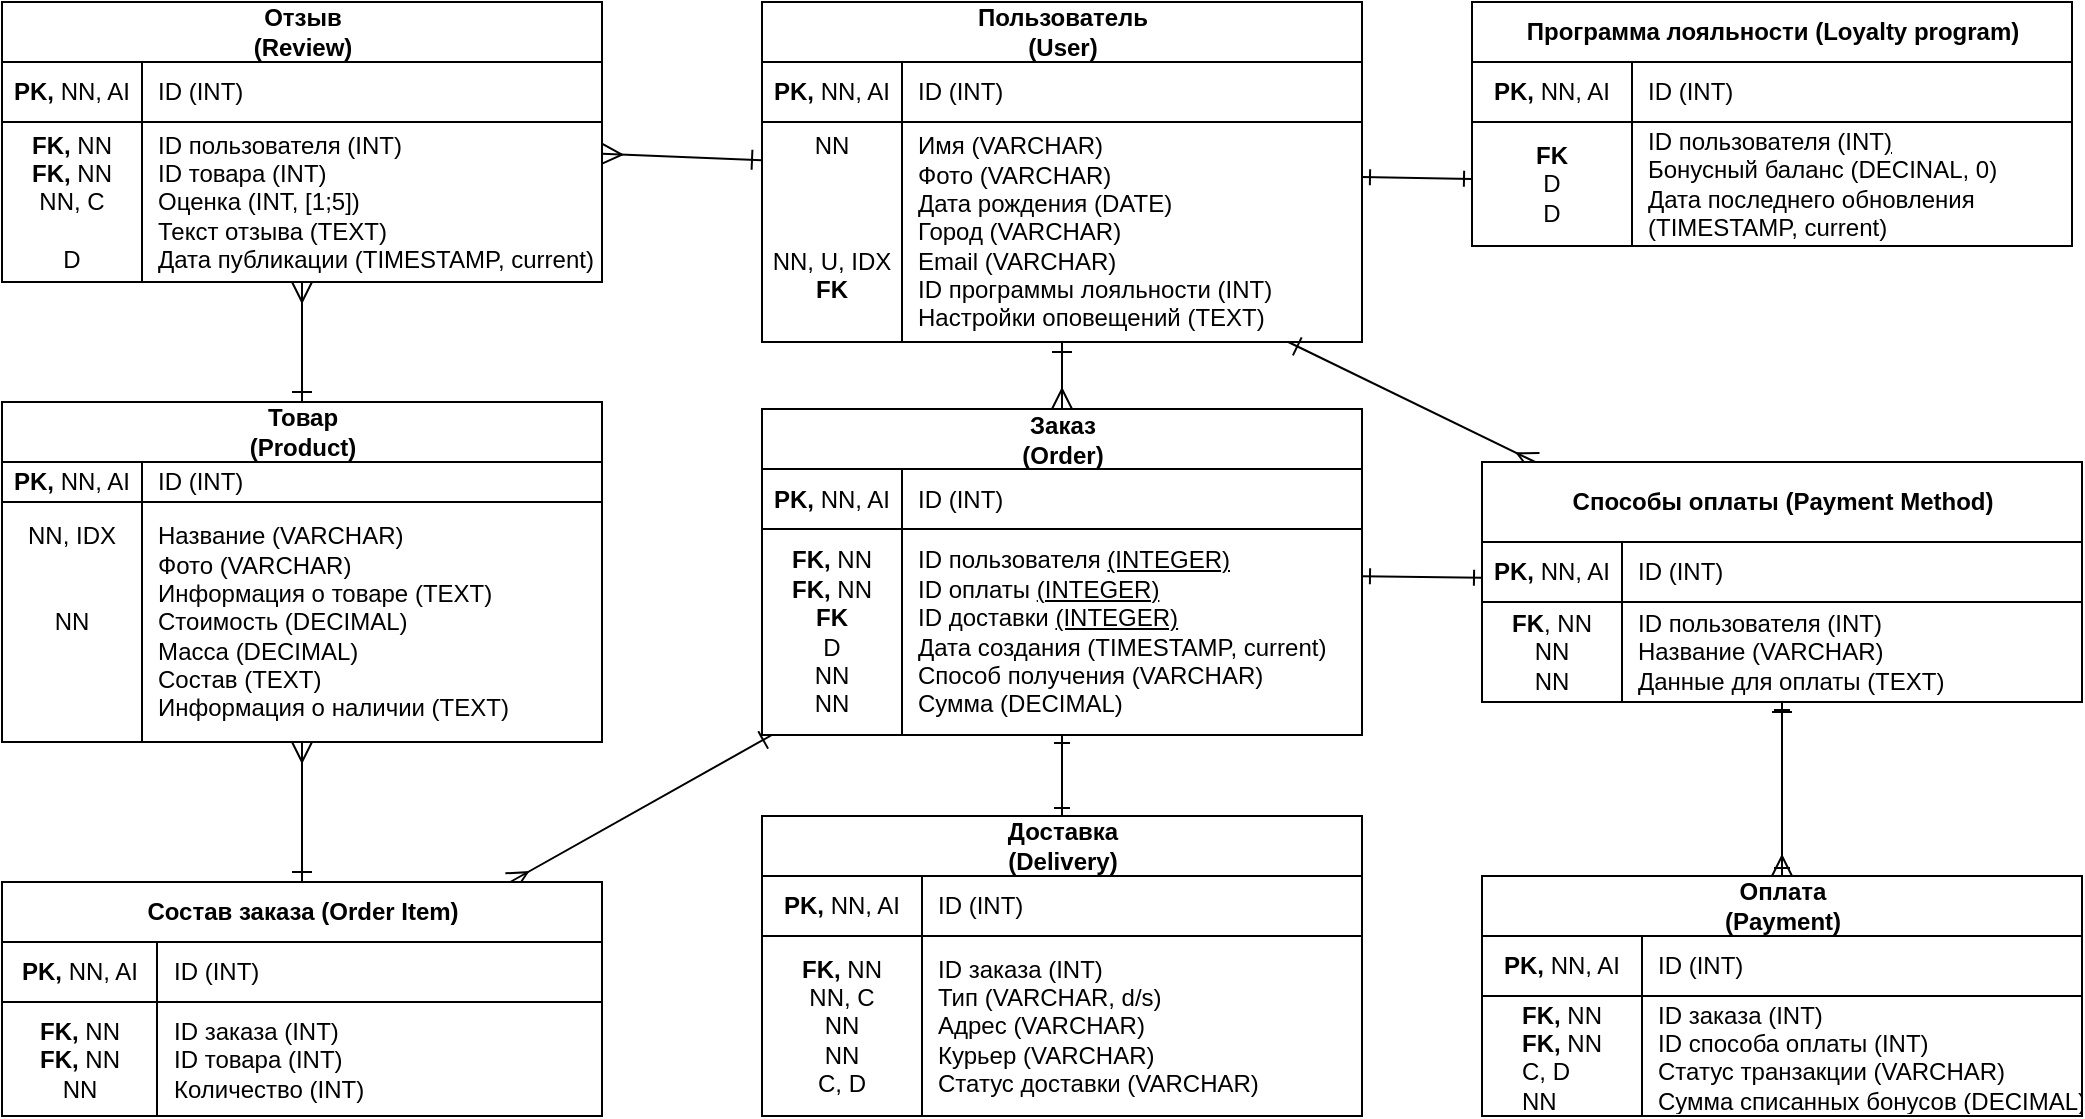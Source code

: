 <mxfile version="26.0.14">
  <diagram name="Page-1" id="PA6goV8-cNR6Mvob7BMG">
    <mxGraphModel dx="825" dy="1517" grid="1" gridSize="10" guides="1" tooltips="1" connect="1" arrows="1" fold="1" page="1" pageScale="1" pageWidth="850" pageHeight="1100" math="0" shadow="0">
      <root>
        <mxCell id="0" />
        <mxCell id="1" parent="0" />
        <mxCell id="i-CCy0--mV5obR6uH1pO-1" style="rounded=0;orthogonalLoop=1;jettySize=auto;html=1;fontSize=12;startArrow=ERone;startFill=0;endArrow=ERone;endFill=0;" parent="1" source="i-CCy0--mV5obR6uH1pO-29" target="i-CCy0--mV5obR6uH1pO-47" edge="1">
          <mxGeometry relative="1" as="geometry" />
        </mxCell>
        <mxCell id="i-CCy0--mV5obR6uH1pO-2" style="edgeStyle=none;curved=1;rounded=0;orthogonalLoop=1;jettySize=auto;html=1;fontSize=12;startSize=8;endSize=8;startArrow=ERone;startFill=0;endArrow=ERmany;endFill=0;" parent="1" source="i-CCy0--mV5obR6uH1pO-33" target="i-CCy0--mV5obR6uH1pO-103" edge="1">
          <mxGeometry relative="1" as="geometry">
            <mxPoint x="655" y="-2" as="targetPoint" />
          </mxGeometry>
        </mxCell>
        <mxCell id="i-CCy0--mV5obR6uH1pO-21" style="edgeStyle=none;curved=1;rounded=0;orthogonalLoop=1;jettySize=auto;html=1;fontSize=12;startSize=8;endSize=8;startArrow=ERone;startFill=0;endArrow=ERmany;endFill=0;" parent="1" source="i-CCy0--mV5obR6uH1pO-29" target="i-CCy0--mV5obR6uH1pO-110" edge="1">
          <mxGeometry relative="1" as="geometry">
            <mxPoint x="530" y="-30" as="sourcePoint" />
            <mxPoint x="393" y="-87" as="targetPoint" />
          </mxGeometry>
        </mxCell>
        <mxCell id="i-CCy0--mV5obR6uH1pO-22" style="edgeStyle=none;curved=1;rounded=0;orthogonalLoop=1;jettySize=auto;html=1;fontSize=12;startSize=8;endSize=8;startArrow=ERone;startFill=0;endArrow=ERmany;endFill=0;" parent="1" source="i-CCy0--mV5obR6uH1pO-33" target="i-CCy0--mV5obR6uH1pO-56" edge="1">
          <mxGeometry relative="1" as="geometry">
            <mxPoint x="536" y="18" as="sourcePoint" />
            <mxPoint x="639" y="63" as="targetPoint" />
          </mxGeometry>
        </mxCell>
        <mxCell id="i-CCy0--mV5obR6uH1pO-23" style="edgeStyle=none;curved=1;rounded=0;orthogonalLoop=1;jettySize=auto;html=1;fontSize=12;startSize=8;endSize=8;startArrow=ERone;startFill=0;endArrow=ERmany;endFill=0;" parent="1" source="i-CCy0--mV5obR6uH1pO-82" target="i-CCy0--mV5obR6uH1pO-117" edge="1">
          <mxGeometry relative="1" as="geometry">
            <mxPoint x="492" y="4" as="sourcePoint" />
            <mxPoint x="672" y="141" as="targetPoint" />
          </mxGeometry>
        </mxCell>
        <mxCell id="i-CCy0--mV5obR6uH1pO-24" style="edgeStyle=none;curved=1;rounded=0;orthogonalLoop=1;jettySize=auto;html=1;fontSize=12;startSize=8;endSize=8;startArrow=ERone;startFill=0;endArrow=ERmany;endFill=0;" parent="1" source="i-CCy0--mV5obR6uH1pO-117" target="i-CCy0--mV5obR6uH1pO-110" edge="1">
          <mxGeometry relative="1" as="geometry">
            <mxPoint x="442.5" y="-37" as="sourcePoint" />
            <mxPoint x="622.5" y="100" as="targetPoint" />
          </mxGeometry>
        </mxCell>
        <mxCell id="i-CCy0--mV5obR6uH1pO-25" style="edgeStyle=none;curved=1;rounded=0;orthogonalLoop=1;jettySize=auto;html=1;fontSize=12;startSize=8;endSize=8;startArrow=ERone;startFill=0;endArrow=ERmany;endFill=0;" parent="1" source="i-CCy0--mV5obR6uH1pO-103" target="i-CCy0--mV5obR6uH1pO-82" edge="1">
          <mxGeometry relative="1" as="geometry">
            <mxPoint x="507" y="92" as="sourcePoint" />
            <mxPoint x="687" y="229" as="targetPoint" />
          </mxGeometry>
        </mxCell>
        <mxCell id="i-CCy0--mV5obR6uH1pO-26" style="rounded=0;orthogonalLoop=1;jettySize=auto;html=1;fontSize=12;startArrow=ERone;startFill=0;endArrow=ERone;endFill=0;" parent="1" source="i-CCy0--mV5obR6uH1pO-56" target="i-CCy0--mV5obR6uH1pO-103" edge="1">
          <mxGeometry relative="1" as="geometry">
            <mxPoint x="532" y="110.58" as="sourcePoint" />
            <mxPoint x="590" y="110.58" as="targetPoint" />
          </mxGeometry>
        </mxCell>
        <mxCell id="i-CCy0--mV5obR6uH1pO-27" style="rounded=0;orthogonalLoop=1;jettySize=auto;html=1;fontSize=12;startArrow=ERone;startFill=0;endArrow=ERone;endFill=0;" parent="1" source="i-CCy0--mV5obR6uH1pO-103" target="i-CCy0--mV5obR6uH1pO-89" edge="1">
          <mxGeometry relative="1" as="geometry">
            <mxPoint x="872" y="31" as="sourcePoint" />
            <mxPoint x="930" y="31" as="targetPoint" />
          </mxGeometry>
        </mxCell>
        <mxCell id="i-CCy0--mV5obR6uH1pO-28" style="edgeStyle=none;curved=1;rounded=0;orthogonalLoop=1;jettySize=auto;html=1;fontSize=12;startSize=8;endSize=8;startArrow=ERone;startFill=0;endArrow=ERmany;endFill=0;" parent="1" source="i-CCy0--mV5obR6uH1pO-56" target="i-CCy0--mV5obR6uH1pO-96" edge="1">
          <mxGeometry relative="1" as="geometry">
            <mxPoint x="495" y="170" as="sourcePoint" />
            <mxPoint x="675" y="307" as="targetPoint" />
          </mxGeometry>
        </mxCell>
        <mxCell id="i-CCy0--mV5obR6uH1pO-29" value="&lt;span style=&quot;white-space: normal;&quot;&gt;Пользователь (User)&lt;/span&gt;" style="shape=table;startSize=30;container=1;collapsible=1;childLayout=tableLayout;fixedRows=1;rowLines=0;fontStyle=1;align=center;resizeLast=1;html=1;" parent="1" vertex="1">
          <mxGeometry x="480" y="-380" width="300" height="170" as="geometry">
            <mxRectangle x="500" y="-250" width="160" height="30" as="alternateBounds" />
          </mxGeometry>
        </mxCell>
        <mxCell id="i-CCy0--mV5obR6uH1pO-30" value="" style="shape=tableRow;horizontal=0;startSize=0;swimlaneHead=0;swimlaneBody=0;fillColor=none;collapsible=0;dropTarget=0;points=[[0,0.5],[1,0.5]];portConstraint=eastwest;top=0;left=0;right=0;bottom=1;" parent="i-CCy0--mV5obR6uH1pO-29" vertex="1">
          <mxGeometry y="30" width="300" height="30" as="geometry" />
        </mxCell>
        <mxCell id="i-CCy0--mV5obR6uH1pO-31" value="PK,&amp;nbsp;&lt;span style=&quot;font-weight: 400;&quot;&gt;NN, AI&lt;/span&gt;" style="shape=partialRectangle;connectable=0;fillColor=none;top=0;left=0;bottom=0;right=0;fontStyle=1;overflow=hidden;whiteSpace=wrap;html=1;" parent="i-CCy0--mV5obR6uH1pO-30" vertex="1">
          <mxGeometry width="70" height="30" as="geometry">
            <mxRectangle width="70" height="30" as="alternateBounds" />
          </mxGeometry>
        </mxCell>
        <mxCell id="i-CCy0--mV5obR6uH1pO-32" value="&lt;span style=&quot;font-weight: 400; white-space: nowrap;&quot;&gt;ID (INT)&lt;/span&gt;" style="shape=partialRectangle;connectable=0;fillColor=none;top=0;left=0;bottom=0;right=0;align=left;spacingLeft=6;fontStyle=1;overflow=hidden;whiteSpace=wrap;html=1;" parent="i-CCy0--mV5obR6uH1pO-30" vertex="1">
          <mxGeometry x="70" width="230" height="30" as="geometry">
            <mxRectangle width="230" height="30" as="alternateBounds" />
          </mxGeometry>
        </mxCell>
        <mxCell id="i-CCy0--mV5obR6uH1pO-33" value="" style="shape=tableRow;horizontal=0;startSize=0;swimlaneHead=0;swimlaneBody=0;fillColor=none;collapsible=0;dropTarget=0;points=[[0,0.5],[1,0.5]];portConstraint=eastwest;top=0;left=0;right=0;bottom=0;" parent="i-CCy0--mV5obR6uH1pO-29" vertex="1">
          <mxGeometry y="60" width="300" height="110" as="geometry" />
        </mxCell>
        <mxCell id="i-CCy0--mV5obR6uH1pO-34" value="&lt;div&gt;NN&lt;/div&gt;&lt;div&gt;&lt;br&gt;&lt;/div&gt;&lt;div&gt;&lt;br&gt;&lt;/div&gt;&lt;div&gt;&lt;br&gt;&lt;/div&gt;&lt;div&gt;NN, U, IDX&lt;/div&gt;&lt;div&gt;&lt;b&gt;FK&lt;/b&gt;&lt;/div&gt;&lt;div&gt;&lt;br&gt;&lt;/div&gt;" style="shape=partialRectangle;connectable=0;fillColor=none;top=0;left=0;bottom=0;right=0;editable=1;overflow=hidden;whiteSpace=wrap;html=1;" parent="i-CCy0--mV5obR6uH1pO-33" vertex="1">
          <mxGeometry width="70" height="110" as="geometry">
            <mxRectangle width="70" height="110" as="alternateBounds" />
          </mxGeometry>
        </mxCell>
        <mxCell id="i-CCy0--mV5obR6uH1pO-35" value="&lt;div style=&quot;white-space: nowrap;&quot;&gt;Имя (VARCHAR)&lt;/div&gt;&lt;div style=&quot;white-space: nowrap;&quot;&gt;Фото (VARCHAR)&lt;/div&gt;&lt;div style=&quot;white-space: nowrap;&quot;&gt;Дата рождения (DATE)&lt;/div&gt;&lt;div style=&quot;white-space: nowrap;&quot;&gt;Город (VARCHAR)&lt;/div&gt;&lt;div style=&quot;white-space: nowrap;&quot;&gt;Email (VARCHAR)&lt;/div&gt;&lt;div style=&quot;white-space: nowrap;&quot;&gt;ID программы лояльности (INT)&lt;/div&gt;&lt;div style=&quot;white-space: nowrap;&quot;&gt;Настройки оповещений (TEXT)&lt;br&gt;&lt;/div&gt;" style="shape=partialRectangle;connectable=0;fillColor=none;top=0;left=0;bottom=0;right=0;align=left;spacingLeft=6;overflow=hidden;whiteSpace=wrap;html=1;" parent="i-CCy0--mV5obR6uH1pO-33" vertex="1">
          <mxGeometry x="70" width="230" height="110" as="geometry">
            <mxRectangle width="230" height="110" as="alternateBounds" />
          </mxGeometry>
        </mxCell>
        <mxCell id="i-CCy0--mV5obR6uH1pO-43" value="&lt;b&gt;Программа лояльности (Loyalty program)&lt;/b&gt;" style="shape=table;startSize=30;container=1;collapsible=1;childLayout=tableLayout;fixedRows=1;rowLines=0;align=center;resizeLast=1;html=1;" parent="1" vertex="1">
          <mxGeometry x="835" y="-380" width="300" height="122" as="geometry">
            <mxRectangle x="750" y="-340" width="290" height="30" as="alternateBounds" />
          </mxGeometry>
        </mxCell>
        <mxCell id="i-CCy0--mV5obR6uH1pO-44" value="" style="shape=tableRow;horizontal=0;startSize=0;swimlaneHead=0;swimlaneBody=0;fillColor=none;collapsible=0;dropTarget=0;points=[[0,0.5],[1,0.5]];portConstraint=eastwest;top=0;left=0;right=0;bottom=1;" parent="i-CCy0--mV5obR6uH1pO-43" vertex="1">
          <mxGeometry y="30" width="300" height="30" as="geometry" />
        </mxCell>
        <mxCell id="i-CCy0--mV5obR6uH1pO-45" value="PK,&amp;nbsp;&lt;span style=&quot;font-weight: 400;&quot;&gt;NN, AI&lt;/span&gt;" style="shape=partialRectangle;connectable=0;fillColor=none;top=0;left=0;bottom=0;right=0;fontStyle=1;overflow=hidden;whiteSpace=wrap;html=1;" parent="i-CCy0--mV5obR6uH1pO-44" vertex="1">
          <mxGeometry width="80.0" height="30" as="geometry">
            <mxRectangle width="80.0" height="30" as="alternateBounds" />
          </mxGeometry>
        </mxCell>
        <mxCell id="i-CCy0--mV5obR6uH1pO-46" value="&lt;span style=&quot;font-weight: 400; white-space: nowrap;&quot;&gt;ID (INT)&lt;/span&gt;" style="shape=partialRectangle;connectable=0;fillColor=none;top=0;left=0;bottom=0;right=0;align=left;spacingLeft=6;fontStyle=1;overflow=hidden;whiteSpace=wrap;html=1;" parent="i-CCy0--mV5obR6uH1pO-44" vertex="1">
          <mxGeometry x="80.0" width="220.0" height="30" as="geometry">
            <mxRectangle width="220.0" height="30" as="alternateBounds" />
          </mxGeometry>
        </mxCell>
        <mxCell id="i-CCy0--mV5obR6uH1pO-47" value="" style="shape=tableRow;horizontal=0;startSize=0;swimlaneHead=0;swimlaneBody=0;fillColor=none;collapsible=0;dropTarget=0;points=[[0,0.5],[1,0.5]];portConstraint=eastwest;top=0;left=0;right=0;bottom=0;" parent="i-CCy0--mV5obR6uH1pO-43" vertex="1">
          <mxGeometry y="60" width="300" height="62" as="geometry" />
        </mxCell>
        <mxCell id="i-CCy0--mV5obR6uH1pO-48" value="&lt;b&gt;FK&lt;/b&gt;&lt;div&gt;D&lt;/div&gt;&lt;div&gt;D&lt;/div&gt;" style="shape=partialRectangle;connectable=0;fillColor=none;top=0;left=0;bottom=0;right=0;editable=1;overflow=hidden;whiteSpace=wrap;html=1;" parent="i-CCy0--mV5obR6uH1pO-47" vertex="1">
          <mxGeometry width="80.0" height="62" as="geometry">
            <mxRectangle width="80.0" height="62" as="alternateBounds" />
          </mxGeometry>
        </mxCell>
        <mxCell id="i-CCy0--mV5obR6uH1pO-49" value="&lt;span style=&quot;white-space: nowrap;&quot;&gt;ID пользователя&amp;nbsp;&lt;/span&gt;&lt;span style=&quot;white-space: nowrap;&quot;&gt;(INT&lt;/span&gt;&lt;span style=&quot;white-space: nowrap; text-decoration: underline;&quot;&gt;)&lt;/span&gt;&lt;br style=&quot;white-space: nowrap;&quot;&gt;&lt;span style=&quot;white-space: nowrap;&quot;&gt;Бонусный баланс (DECINAL, 0)&lt;/span&gt;&lt;br style=&quot;white-space: nowrap;&quot;&gt;&lt;span style=&quot;white-space: nowrap;&quot;&gt;Дата последнего обновления&amp;nbsp;&lt;/span&gt;&lt;div&gt;&lt;span style=&quot;white-space: nowrap;&quot;&gt;(TIMESTAMP&lt;/span&gt;&lt;span style=&quot;white-space: nowrap;&quot;&gt;, current)&lt;/span&gt;&lt;/div&gt;" style="shape=partialRectangle;connectable=0;fillColor=none;top=0;left=0;bottom=0;right=0;align=left;spacingLeft=6;overflow=hidden;whiteSpace=wrap;html=1;" parent="i-CCy0--mV5obR6uH1pO-47" vertex="1">
          <mxGeometry x="80.0" width="220.0" height="62" as="geometry">
            <mxRectangle width="220.0" height="62" as="alternateBounds" />
          </mxGeometry>
        </mxCell>
        <mxCell id="i-CCy0--mV5obR6uH1pO-82" value="&lt;b&gt;Состав заказа (Order Item)&lt;/b&gt;" style="shape=table;startSize=30;container=1;collapsible=1;childLayout=tableLayout;fixedRows=1;rowLines=0;align=center;resizeLast=1;html=1;fontStyle=0" parent="1" vertex="1">
          <mxGeometry x="100" y="60" width="300" height="117" as="geometry">
            <mxRectangle x="232.5" y="233" width="200" height="30" as="alternateBounds" />
          </mxGeometry>
        </mxCell>
        <mxCell id="i-CCy0--mV5obR6uH1pO-83" value="" style="shape=tableRow;horizontal=0;startSize=0;swimlaneHead=0;swimlaneBody=0;fillColor=none;collapsible=0;dropTarget=0;points=[[0,0.5],[1,0.5]];portConstraint=eastwest;top=0;left=0;right=0;bottom=1;" parent="i-CCy0--mV5obR6uH1pO-82" vertex="1">
          <mxGeometry y="30" width="300" height="30" as="geometry" />
        </mxCell>
        <mxCell id="i-CCy0--mV5obR6uH1pO-84" value="PK, &lt;span style=&quot;font-weight: normal;&quot;&gt;NN, AI&lt;/span&gt;" style="shape=partialRectangle;connectable=0;fillColor=none;top=0;left=0;bottom=0;right=0;fontStyle=1;overflow=hidden;whiteSpace=wrap;html=1;" parent="i-CCy0--mV5obR6uH1pO-83" vertex="1">
          <mxGeometry width="77.5" height="30" as="geometry">
            <mxRectangle width="77.5" height="30" as="alternateBounds" />
          </mxGeometry>
        </mxCell>
        <mxCell id="i-CCy0--mV5obR6uH1pO-85" value="&lt;span style=&quot;font-weight: 400; white-space: nowrap;&quot;&gt;ID (INT)&lt;/span&gt;" style="shape=partialRectangle;connectable=0;fillColor=none;top=0;left=0;bottom=0;right=0;align=left;spacingLeft=6;fontStyle=1;overflow=hidden;whiteSpace=wrap;html=1;" parent="i-CCy0--mV5obR6uH1pO-83" vertex="1">
          <mxGeometry x="77.5" width="222.5" height="30" as="geometry">
            <mxRectangle width="222.5" height="30" as="alternateBounds" />
          </mxGeometry>
        </mxCell>
        <mxCell id="i-CCy0--mV5obR6uH1pO-86" value="" style="shape=tableRow;horizontal=0;startSize=0;swimlaneHead=0;swimlaneBody=0;fillColor=none;collapsible=0;dropTarget=0;points=[[0,0.5],[1,0.5]];portConstraint=eastwest;top=0;left=0;right=0;bottom=0;fontStyle=4" parent="i-CCy0--mV5obR6uH1pO-82" vertex="1">
          <mxGeometry y="60" width="300" height="57" as="geometry" />
        </mxCell>
        <mxCell id="i-CCy0--mV5obR6uH1pO-87" value="&lt;b&gt;FK, &lt;/b&gt;NN&lt;div&gt;&lt;b&gt;FK, &lt;/b&gt;NN&lt;/div&gt;&lt;div&gt;NN&lt;/div&gt;" style="shape=partialRectangle;connectable=0;fillColor=none;top=0;left=0;bottom=0;right=0;editable=1;overflow=hidden;whiteSpace=wrap;html=1;" parent="i-CCy0--mV5obR6uH1pO-86" vertex="1">
          <mxGeometry width="77.5" height="57" as="geometry">
            <mxRectangle width="77.5" height="57" as="alternateBounds" />
          </mxGeometry>
        </mxCell>
        <mxCell id="i-CCy0--mV5obR6uH1pO-88" value="&lt;span style=&quot;white-space: nowrap;&quot;&gt;ID заказа&amp;nbsp;&lt;/span&gt;&lt;span style=&quot;white-space: nowrap;&quot;&gt;(INT)&lt;/span&gt;&lt;div&gt;&lt;span style=&quot;white-space: nowrap;&quot;&gt;ID товара&amp;nbsp;&lt;/span&gt;&lt;span style=&quot;white-space: nowrap;&quot;&gt;(INT)&lt;/span&gt;&lt;br style=&quot;white-space: nowrap;&quot;&gt;&lt;span style=&quot;white-space: nowrap;&quot;&gt;Количество (INT)&lt;/span&gt;&lt;/div&gt;" style="shape=partialRectangle;connectable=0;fillColor=none;top=0;left=0;bottom=0;right=0;align=left;spacingLeft=6;overflow=hidden;whiteSpace=wrap;html=1;fontStyle=0" parent="i-CCy0--mV5obR6uH1pO-86" vertex="1">
          <mxGeometry x="77.5" width="222.5" height="57" as="geometry">
            <mxRectangle width="222.5" height="57" as="alternateBounds" />
          </mxGeometry>
        </mxCell>
        <mxCell id="i-CCy0--mV5obR6uH1pO-96" value="&lt;span style=&quot;white-space: normal;&quot;&gt;Оплата (Payment)&lt;/span&gt;" style="shape=table;startSize=30;container=1;collapsible=1;childLayout=tableLayout;fixedRows=1;rowLines=0;fontStyle=1;align=center;resizeLast=1;html=1;" parent="1" vertex="1">
          <mxGeometry x="840" y="57" width="300" height="120" as="geometry" />
        </mxCell>
        <mxCell id="i-CCy0--mV5obR6uH1pO-97" value="" style="shape=tableRow;horizontal=0;startSize=0;swimlaneHead=0;swimlaneBody=0;fillColor=none;collapsible=0;dropTarget=0;points=[[0,0.5],[1,0.5]];portConstraint=eastwest;top=0;left=0;right=0;bottom=1;" parent="i-CCy0--mV5obR6uH1pO-96" vertex="1">
          <mxGeometry y="30" width="300" height="30" as="geometry" />
        </mxCell>
        <mxCell id="i-CCy0--mV5obR6uH1pO-98" value="PK,&amp;nbsp;&lt;span style=&quot;font-weight: 400;&quot;&gt;NN, AI&lt;/span&gt;" style="shape=partialRectangle;connectable=0;fillColor=none;top=0;left=0;bottom=0;right=0;fontStyle=1;overflow=hidden;whiteSpace=wrap;html=1;" parent="i-CCy0--mV5obR6uH1pO-97" vertex="1">
          <mxGeometry width="80" height="30" as="geometry">
            <mxRectangle width="80" height="30" as="alternateBounds" />
          </mxGeometry>
        </mxCell>
        <mxCell id="i-CCy0--mV5obR6uH1pO-99" value="&lt;span style=&quot;font-weight: 400; white-space: nowrap;&quot;&gt;ID (INT)&lt;/span&gt;" style="shape=partialRectangle;connectable=0;fillColor=none;top=0;left=0;bottom=0;right=0;align=left;spacingLeft=6;fontStyle=1;overflow=hidden;whiteSpace=wrap;html=1;" parent="i-CCy0--mV5obR6uH1pO-97" vertex="1">
          <mxGeometry x="80" width="220" height="30" as="geometry">
            <mxRectangle width="220" height="30" as="alternateBounds" />
          </mxGeometry>
        </mxCell>
        <mxCell id="i-CCy0--mV5obR6uH1pO-100" value="" style="shape=tableRow;horizontal=0;startSize=0;swimlaneHead=0;swimlaneBody=0;fillColor=none;collapsible=0;dropTarget=0;points=[[0,0.5],[1,0.5]];portConstraint=eastwest;top=0;left=0;right=0;bottom=0;" parent="i-CCy0--mV5obR6uH1pO-96" vertex="1">
          <mxGeometry y="60" width="300" height="60" as="geometry" />
        </mxCell>
        <mxCell id="i-CCy0--mV5obR6uH1pO-101" value="&lt;div style=&quot;text-align: left;&quot;&gt;&lt;font color=&quot;#000000&quot;&gt;&lt;span style=&quot;caret-color: rgb(0, 0, 0); text-wrap-mode: nowrap;&quot;&gt;&lt;b&gt;FK, &lt;/b&gt;NN&lt;/span&gt;&lt;/font&gt;&lt;/div&gt;&lt;div style=&quot;text-align: left;&quot;&gt;&lt;font color=&quot;#000000&quot;&gt;&lt;span style=&quot;caret-color: rgb(0, 0, 0); text-wrap-mode: nowrap;&quot;&gt;&lt;b&gt;FK, &lt;/b&gt;NN&lt;/span&gt;&lt;/font&gt;&lt;/div&gt;&lt;div style=&quot;text-align: left;&quot;&gt;&lt;font color=&quot;#000000&quot;&gt;&lt;span style=&quot;caret-color: rgb(0, 0, 0); text-wrap-mode: nowrap;&quot;&gt;C, D&lt;/span&gt;&lt;/font&gt;&lt;/div&gt;&lt;div style=&quot;text-align: left;&quot;&gt;&lt;font color=&quot;#000000&quot;&gt;&lt;span style=&quot;caret-color: rgb(0, 0, 0); text-wrap-mode: nowrap;&quot;&gt;NN&lt;/span&gt;&lt;/font&gt;&lt;/div&gt;" style="shape=partialRectangle;connectable=0;fillColor=none;top=0;left=0;bottom=0;right=0;editable=1;overflow=hidden;whiteSpace=wrap;html=1;fontStyle=0" parent="i-CCy0--mV5obR6uH1pO-100" vertex="1">
          <mxGeometry width="80" height="60" as="geometry">
            <mxRectangle width="80" height="60" as="alternateBounds" />
          </mxGeometry>
        </mxCell>
        <mxCell id="i-CCy0--mV5obR6uH1pO-102" value="&lt;span style=&quot;white-space: nowrap;&quot;&gt;ID заказа&amp;nbsp;&lt;/span&gt;&lt;span style=&quot;white-space: nowrap;&quot;&gt;(INT)&lt;/span&gt;&lt;br style=&quot;white-space: nowrap;&quot;&gt;&lt;span style=&quot;white-space: nowrap;&quot;&gt;ID способа оплаты&amp;nbsp;&lt;/span&gt;&lt;span style=&quot;white-space: nowrap;&quot;&gt;(INT)&lt;/span&gt;&lt;br style=&quot;white-space: nowrap;&quot;&gt;&lt;span style=&quot;white-space: nowrap;&quot;&gt;Статус транзакции (VARCHAR)&lt;/span&gt;&lt;br style=&quot;white-space: nowrap;&quot;&gt;&lt;span style=&quot;white-space: nowrap;&quot;&gt;Сумма списанных бонусов (DECIMAL)&lt;/span&gt;" style="shape=partialRectangle;connectable=0;fillColor=none;top=0;left=0;bottom=0;right=0;align=left;spacingLeft=6;overflow=hidden;whiteSpace=wrap;html=1;fontStyle=0" parent="i-CCy0--mV5obR6uH1pO-100" vertex="1">
          <mxGeometry x="80" width="220" height="60" as="geometry">
            <mxRectangle width="220" height="60" as="alternateBounds" />
          </mxGeometry>
        </mxCell>
        <mxCell id="i-CCy0--mV5obR6uH1pO-103" value="&lt;span style=&quot;white-space: normal;&quot;&gt;Заказ (Order)&lt;/span&gt;" style="shape=table;startSize=30;container=1;collapsible=1;childLayout=tableLayout;fixedRows=1;rowLines=0;fontStyle=1;align=center;resizeLast=1;html=1;" parent="1" vertex="1">
          <mxGeometry x="480" y="-176.5" width="300" height="163" as="geometry">
            <mxRectangle x="460" y="-42.5" width="120" height="30" as="alternateBounds" />
          </mxGeometry>
        </mxCell>
        <mxCell id="i-CCy0--mV5obR6uH1pO-104" value="" style="shape=tableRow;horizontal=0;startSize=0;swimlaneHead=0;swimlaneBody=0;fillColor=none;collapsible=0;dropTarget=0;points=[[0,0.5],[1,0.5]];portConstraint=eastwest;top=0;left=0;right=0;bottom=1;" parent="i-CCy0--mV5obR6uH1pO-103" vertex="1">
          <mxGeometry y="30" width="300" height="30" as="geometry" />
        </mxCell>
        <mxCell id="i-CCy0--mV5obR6uH1pO-105" value="PK,&amp;nbsp;&lt;span style=&quot;font-weight: 400;&quot;&gt;NN, AI&lt;/span&gt;" style="shape=partialRectangle;connectable=0;fillColor=none;top=0;left=0;bottom=0;right=0;fontStyle=1;overflow=hidden;whiteSpace=wrap;html=1;" parent="i-CCy0--mV5obR6uH1pO-104" vertex="1">
          <mxGeometry width="70" height="30" as="geometry">
            <mxRectangle width="70" height="30" as="alternateBounds" />
          </mxGeometry>
        </mxCell>
        <mxCell id="i-CCy0--mV5obR6uH1pO-106" value="&lt;span style=&quot;font-weight: 400; white-space: nowrap;&quot;&gt;ID (INT)&lt;/span&gt;" style="shape=partialRectangle;connectable=0;fillColor=none;top=0;left=0;bottom=0;right=0;align=left;spacingLeft=6;fontStyle=1;overflow=hidden;whiteSpace=wrap;html=1;" parent="i-CCy0--mV5obR6uH1pO-104" vertex="1">
          <mxGeometry x="70" width="230" height="30" as="geometry">
            <mxRectangle width="230" height="30" as="alternateBounds" />
          </mxGeometry>
        </mxCell>
        <mxCell id="i-CCy0--mV5obR6uH1pO-107" value="" style="shape=tableRow;horizontal=0;startSize=0;swimlaneHead=0;swimlaneBody=0;fillColor=none;collapsible=0;dropTarget=0;points=[[0,0.5],[1,0.5]];portConstraint=eastwest;top=0;left=0;right=0;bottom=0;" parent="i-CCy0--mV5obR6uH1pO-103" vertex="1">
          <mxGeometry y="60" width="300" height="103" as="geometry" />
        </mxCell>
        <mxCell id="i-CCy0--mV5obR6uH1pO-108" value="&lt;b&gt;FK, &lt;/b&gt;NN&lt;div&gt;&lt;b&gt;FK, &lt;/b&gt;NN&lt;/div&gt;&lt;div&gt;&lt;b&gt;FK&lt;/b&gt;&lt;/div&gt;&lt;div&gt;D&lt;/div&gt;&lt;div&gt;NN&lt;/div&gt;&lt;div&gt;NN&lt;/div&gt;" style="shape=partialRectangle;connectable=0;fillColor=none;top=0;left=0;bottom=0;right=0;editable=1;overflow=hidden;whiteSpace=wrap;html=1;" parent="i-CCy0--mV5obR6uH1pO-107" vertex="1">
          <mxGeometry width="70" height="103" as="geometry">
            <mxRectangle width="70" height="103" as="alternateBounds" />
          </mxGeometry>
        </mxCell>
        <mxCell id="i-CCy0--mV5obR6uH1pO-109" value="&lt;span style=&quot;white-space: nowrap;&quot;&gt;ID пользователя&amp;nbsp;&lt;/span&gt;&lt;span style=&quot;white-space: nowrap; text-decoration: underline;&quot;&gt;(INTEGER)&lt;/span&gt;&lt;div style=&quot;white-space: nowrap;&quot;&gt;ID оплаты&amp;nbsp;&lt;span style=&quot;text-decoration: underline;&quot;&gt;(INTEGER)&lt;/span&gt;&lt;/div&gt;&lt;div style=&quot;white-space: nowrap;&quot;&gt;ID доставки&amp;nbsp;&lt;span style=&quot;text-decoration: underline;&quot;&gt;(INTEGER)&lt;/span&gt;&lt;br&gt;Дата создания (TIMESTAMP, current)&lt;br&gt;Способ получения (VARCHAR)&lt;br&gt;Сумма (DECIMAL)&lt;/div&gt;" style="shape=partialRectangle;connectable=0;fillColor=none;top=0;left=0;bottom=0;right=0;align=left;spacingLeft=6;overflow=hidden;whiteSpace=wrap;html=1;" parent="i-CCy0--mV5obR6uH1pO-107" vertex="1">
          <mxGeometry x="70" width="230" height="103" as="geometry">
            <mxRectangle width="230" height="103" as="alternateBounds" />
          </mxGeometry>
        </mxCell>
        <mxCell id="i-CCy0--mV5obR6uH1pO-110" value="&lt;span style=&quot;white-space: normal;&quot;&gt;Отзыв (Review)&lt;/span&gt;" style="shape=table;startSize=30;container=1;collapsible=1;childLayout=tableLayout;fixedRows=1;rowLines=0;fontStyle=1;align=center;resizeLast=1;html=1;" parent="1" vertex="1">
          <mxGeometry x="100" y="-380" width="300" height="140" as="geometry">
            <mxRectangle x="70" y="-310" width="130" height="30" as="alternateBounds" />
          </mxGeometry>
        </mxCell>
        <mxCell id="i-CCy0--mV5obR6uH1pO-111" value="" style="shape=tableRow;horizontal=0;startSize=0;swimlaneHead=0;swimlaneBody=0;fillColor=none;collapsible=0;dropTarget=0;points=[[0,0.5],[1,0.5]];portConstraint=eastwest;top=0;left=0;right=0;bottom=1;fontStyle=0" parent="i-CCy0--mV5obR6uH1pO-110" vertex="1">
          <mxGeometry y="30" width="300" height="30" as="geometry" />
        </mxCell>
        <mxCell id="i-CCy0--mV5obR6uH1pO-112" value="PK, &lt;span style=&quot;font-weight: 400;&quot;&gt;NN, AI&lt;/span&gt;" style="shape=partialRectangle;connectable=0;fillColor=none;top=0;left=0;bottom=0;right=0;fontStyle=1;overflow=hidden;whiteSpace=wrap;html=1;" parent="i-CCy0--mV5obR6uH1pO-111" vertex="1">
          <mxGeometry width="70" height="30" as="geometry">
            <mxRectangle width="70" height="30" as="alternateBounds" />
          </mxGeometry>
        </mxCell>
        <mxCell id="i-CCy0--mV5obR6uH1pO-113" value="&lt;span style=&quot;font-weight: 400; white-space: nowrap;&quot;&gt;ID (INT)&lt;/span&gt;" style="shape=partialRectangle;connectable=0;fillColor=none;top=0;left=0;bottom=0;right=0;align=left;spacingLeft=6;fontStyle=1;overflow=hidden;whiteSpace=wrap;html=1;" parent="i-CCy0--mV5obR6uH1pO-111" vertex="1">
          <mxGeometry x="70" width="230" height="30" as="geometry">
            <mxRectangle width="230" height="30" as="alternateBounds" />
          </mxGeometry>
        </mxCell>
        <mxCell id="i-CCy0--mV5obR6uH1pO-114" value="" style="shape=tableRow;horizontal=0;startSize=0;swimlaneHead=0;swimlaneBody=0;fillColor=none;collapsible=0;dropTarget=0;points=[[0,0.5],[1,0.5]];portConstraint=eastwest;top=0;left=0;right=0;bottom=0;" parent="i-CCy0--mV5obR6uH1pO-110" vertex="1">
          <mxGeometry y="60" width="300" height="80" as="geometry" />
        </mxCell>
        <mxCell id="i-CCy0--mV5obR6uH1pO-115" value="&lt;b&gt;FK, &lt;/b&gt;NN&lt;div&gt;&lt;b&gt;FK, &lt;/b&gt;NN&lt;/div&gt;&lt;div&gt;NN, С&lt;/div&gt;&lt;div&gt;&lt;br&gt;&lt;/div&gt;&lt;div&gt;D&lt;/div&gt;" style="shape=partialRectangle;connectable=0;fillColor=none;top=0;left=0;bottom=0;right=0;editable=1;overflow=hidden;whiteSpace=wrap;html=1;" parent="i-CCy0--mV5obR6uH1pO-114" vertex="1">
          <mxGeometry width="70" height="80" as="geometry">
            <mxRectangle width="70" height="80" as="alternateBounds" />
          </mxGeometry>
        </mxCell>
        <mxCell id="i-CCy0--mV5obR6uH1pO-116" value="&lt;span style=&quot;white-space: nowrap;&quot;&gt;ID пользователя&amp;nbsp;&lt;/span&gt;&lt;span style=&quot;white-space: nowrap;&quot;&gt;(INT)&lt;/span&gt;&lt;br style=&quot;white-space: nowrap;&quot;&gt;&lt;span style=&quot;white-space: nowrap;&quot;&gt;ID товара&amp;nbsp;&lt;/span&gt;&lt;span style=&quot;white-space: nowrap;&quot;&gt;(INT)&lt;/span&gt;&lt;br style=&quot;white-space: nowrap;&quot;&gt;&lt;span style=&quot;white-space: nowrap;&quot;&gt;Оценка (INT, [1;5])&lt;/span&gt;&lt;br style=&quot;white-space: nowrap;&quot;&gt;&lt;span style=&quot;white-space: nowrap;&quot;&gt;Текст отзыва (TEXT)&lt;/span&gt;&lt;br style=&quot;white-space: nowrap;&quot;&gt;&lt;span style=&quot;white-space: nowrap;&quot;&gt;Дата публикации (TIMESTAMP, current)&lt;/span&gt;" style="shape=partialRectangle;connectable=0;fillColor=none;top=0;left=0;bottom=0;right=0;align=left;spacingLeft=6;overflow=hidden;whiteSpace=wrap;html=1;fontStyle=0" parent="i-CCy0--mV5obR6uH1pO-114" vertex="1">
          <mxGeometry x="70" width="230" height="80" as="geometry">
            <mxRectangle width="230" height="80" as="alternateBounds" />
          </mxGeometry>
        </mxCell>
        <mxCell id="i-CCy0--mV5obR6uH1pO-117" value="&lt;span style=&quot;white-space: normal;&quot;&gt;Товар (Product)&lt;/span&gt;" style="shape=table;startSize=30;container=1;collapsible=1;childLayout=tableLayout;fixedRows=1;rowLines=0;fontStyle=1;align=center;resizeLast=1;html=1;" parent="1" vertex="1">
          <mxGeometry x="100" y="-180" width="300" height="170" as="geometry">
            <mxRectangle x="130" y="-110" width="130" height="30" as="alternateBounds" />
          </mxGeometry>
        </mxCell>
        <mxCell id="i-CCy0--mV5obR6uH1pO-118" value="" style="shape=tableRow;horizontal=0;startSize=0;swimlaneHead=0;swimlaneBody=0;fillColor=none;collapsible=0;dropTarget=0;points=[[0,0.5],[1,0.5]];portConstraint=eastwest;top=0;left=0;right=0;bottom=1;" parent="i-CCy0--mV5obR6uH1pO-117" vertex="1">
          <mxGeometry y="30" width="300" height="20" as="geometry" />
        </mxCell>
        <mxCell id="i-CCy0--mV5obR6uH1pO-119" value="PK,&amp;nbsp;&lt;span style=&quot;font-weight: 400;&quot;&gt;NN, AI&lt;/span&gt;" style="shape=partialRectangle;connectable=0;fillColor=none;top=0;left=0;bottom=0;right=0;fontStyle=1;overflow=hidden;whiteSpace=wrap;html=1;" parent="i-CCy0--mV5obR6uH1pO-118" vertex="1">
          <mxGeometry width="70" height="20" as="geometry">
            <mxRectangle width="70" height="20" as="alternateBounds" />
          </mxGeometry>
        </mxCell>
        <mxCell id="i-CCy0--mV5obR6uH1pO-120" value="&lt;span style=&quot;font-weight: 400; white-space: nowrap;&quot;&gt;ID (INT)&lt;/span&gt;" style="shape=partialRectangle;connectable=0;fillColor=none;top=0;left=0;bottom=0;right=0;align=left;spacingLeft=6;fontStyle=1;overflow=hidden;whiteSpace=wrap;html=1;" parent="i-CCy0--mV5obR6uH1pO-118" vertex="1">
          <mxGeometry x="70" width="230" height="20" as="geometry">
            <mxRectangle width="230" height="20" as="alternateBounds" />
          </mxGeometry>
        </mxCell>
        <mxCell id="i-CCy0--mV5obR6uH1pO-121" value="" style="shape=tableRow;horizontal=0;startSize=0;swimlaneHead=0;swimlaneBody=0;fillColor=none;collapsible=0;dropTarget=0;points=[[0,0.5],[1,0.5]];portConstraint=eastwest;top=0;left=0;right=0;bottom=0;" parent="i-CCy0--mV5obR6uH1pO-117" vertex="1">
          <mxGeometry y="50" width="300" height="120" as="geometry" />
        </mxCell>
        <mxCell id="i-CCy0--mV5obR6uH1pO-122" value="NN, IDX&lt;div&gt;&lt;br&gt;&lt;/div&gt;&lt;div&gt;&lt;br&gt;&lt;/div&gt;&lt;div&gt;NN&lt;/div&gt;&lt;div&gt;&lt;br&gt;&lt;/div&gt;&lt;div&gt;&lt;br&gt;&lt;/div&gt;&lt;div&gt;&lt;br&gt;&lt;/div&gt;" style="shape=partialRectangle;connectable=0;fillColor=none;top=0;left=0;bottom=0;right=0;editable=1;overflow=hidden;whiteSpace=wrap;html=1;" parent="i-CCy0--mV5obR6uH1pO-121" vertex="1">
          <mxGeometry width="70" height="120" as="geometry">
            <mxRectangle width="70" height="120" as="alternateBounds" />
          </mxGeometry>
        </mxCell>
        <mxCell id="i-CCy0--mV5obR6uH1pO-123" value="&lt;span style=&quot;white-space: nowrap;&quot;&gt;Название (VARCHAR)&lt;/span&gt;&lt;br style=&quot;white-space: nowrap;&quot;&gt;&lt;span style=&quot;white-space: nowrap;&quot;&gt;Фото (&lt;/span&gt;&lt;span style=&quot;white-space: nowrap;&quot;&gt;VARCHAR&lt;/span&gt;&lt;span style=&quot;white-space: nowrap;&quot;&gt;)&lt;/span&gt;&lt;br style=&quot;white-space: nowrap;&quot;&gt;&lt;span style=&quot;white-space: nowrap;&quot;&gt;Информация о товаре (TEXT)&lt;/span&gt;&lt;br style=&quot;white-space: nowrap;&quot;&gt;&lt;span style=&quot;white-space: nowrap;&quot;&gt;Стоимость (DECIMAL)&lt;/span&gt;&lt;br style=&quot;white-space: nowrap;&quot;&gt;&lt;span style=&quot;white-space: nowrap;&quot;&gt;Масса (DECIMAL)&lt;/span&gt;&lt;br style=&quot;white-space: nowrap;&quot;&gt;&lt;span style=&quot;white-space: nowrap;&quot;&gt;Состав (TEXT)&lt;/span&gt;&lt;br style=&quot;white-space: nowrap;&quot;&gt;&lt;span style=&quot;white-space: nowrap;&quot;&gt;Информация о наличии (TEXT)&lt;/span&gt;" style="shape=partialRectangle;connectable=0;fillColor=none;top=0;left=0;bottom=0;right=0;align=left;spacingLeft=6;overflow=hidden;whiteSpace=wrap;html=1;" parent="i-CCy0--mV5obR6uH1pO-121" vertex="1">
          <mxGeometry x="70" width="230" height="120" as="geometry">
            <mxRectangle width="230" height="120" as="alternateBounds" />
          </mxGeometry>
        </mxCell>
        <mxCell id="i-CCy0--mV5obR6uH1pO-89" value="&lt;span style=&quot;white-space: normal;&quot;&gt;Доставка (Delivery)&lt;/span&gt;" style="shape=table;startSize=30;container=1;collapsible=1;childLayout=tableLayout;fixedRows=1;rowLines=0;fontStyle=1;align=center;resizeLast=1;html=1;" parent="1" vertex="1">
          <mxGeometry x="480" y="27" width="300" height="150" as="geometry" />
        </mxCell>
        <mxCell id="i-CCy0--mV5obR6uH1pO-90" value="" style="shape=tableRow;horizontal=0;startSize=0;swimlaneHead=0;swimlaneBody=0;fillColor=none;collapsible=0;dropTarget=0;points=[[0,0.5],[1,0.5]];portConstraint=eastwest;top=0;left=0;right=0;bottom=1;" parent="i-CCy0--mV5obR6uH1pO-89" vertex="1">
          <mxGeometry y="30" width="300" height="30" as="geometry" />
        </mxCell>
        <mxCell id="i-CCy0--mV5obR6uH1pO-91" value="PK,&amp;nbsp;&lt;span style=&quot;font-weight: 400;&quot;&gt;NN, AI&lt;/span&gt;" style="shape=partialRectangle;connectable=0;fillColor=none;top=0;left=0;bottom=0;right=0;fontStyle=1;overflow=hidden;whiteSpace=wrap;html=1;" parent="i-CCy0--mV5obR6uH1pO-90" vertex="1">
          <mxGeometry width="80" height="30" as="geometry">
            <mxRectangle width="80" height="30" as="alternateBounds" />
          </mxGeometry>
        </mxCell>
        <mxCell id="i-CCy0--mV5obR6uH1pO-92" value="&lt;span style=&quot;font-weight: 400; white-space: nowrap;&quot;&gt;ID (INT)&lt;/span&gt;" style="shape=partialRectangle;connectable=0;fillColor=none;top=0;left=0;bottom=0;right=0;align=left;spacingLeft=6;fontStyle=1;overflow=hidden;whiteSpace=wrap;html=1;" parent="i-CCy0--mV5obR6uH1pO-90" vertex="1">
          <mxGeometry x="80" width="220" height="30" as="geometry">
            <mxRectangle width="220" height="30" as="alternateBounds" />
          </mxGeometry>
        </mxCell>
        <mxCell id="i-CCy0--mV5obR6uH1pO-93" value="" style="shape=tableRow;horizontal=0;startSize=0;swimlaneHead=0;swimlaneBody=0;fillColor=none;collapsible=0;dropTarget=0;points=[[0,0.5],[1,0.5]];portConstraint=eastwest;top=0;left=0;right=0;bottom=0;" parent="i-CCy0--mV5obR6uH1pO-89" vertex="1">
          <mxGeometry y="60" width="300" height="90" as="geometry" />
        </mxCell>
        <mxCell id="i-CCy0--mV5obR6uH1pO-94" value="&lt;div&gt;&lt;b&gt;FK, &lt;/b&gt;NN&lt;/div&gt;&lt;div&gt;NN, C&lt;/div&gt;&lt;div&gt;NN&lt;/div&gt;&lt;div&gt;NN&lt;/div&gt;&lt;div&gt;C, D&lt;/div&gt;" style="shape=partialRectangle;connectable=0;fillColor=none;top=0;left=0;bottom=0;right=0;editable=1;overflow=hidden;whiteSpace=wrap;html=1;" parent="i-CCy0--mV5obR6uH1pO-93" vertex="1">
          <mxGeometry width="80" height="90" as="geometry">
            <mxRectangle width="80" height="90" as="alternateBounds" />
          </mxGeometry>
        </mxCell>
        <mxCell id="i-CCy0--mV5obR6uH1pO-95" value="&lt;div&gt;&lt;span style=&quot;white-space: nowrap;&quot;&gt;ID заказа&amp;nbsp;&lt;/span&gt;&lt;span style=&quot;white-space: nowrap;&quot;&gt;(INT)&lt;br&gt;&lt;/span&gt;&lt;span style=&quot;white-space: nowrap;&quot;&gt;Тип (VARCHAR, d/s)&lt;/span&gt;&lt;br&gt;&lt;/div&gt;&lt;span style=&quot;white-space: nowrap;&quot;&gt;Адрес (VARCHAR)&lt;/span&gt;&lt;br style=&quot;white-space: nowrap;&quot;&gt;&lt;span style=&quot;white-space: nowrap;&quot;&gt;Курьер (VARCHAR)&lt;/span&gt;&lt;br style=&quot;white-space: nowrap;&quot;&gt;&lt;span style=&quot;white-space: nowrap;&quot;&gt;Статус доставки (VARCHAR)&lt;/span&gt;" style="shape=partialRectangle;connectable=0;fillColor=none;top=0;left=0;bottom=0;right=0;align=left;spacingLeft=6;overflow=hidden;whiteSpace=wrap;html=1;fontStyle=0" parent="i-CCy0--mV5obR6uH1pO-93" vertex="1">
          <mxGeometry x="80" width="220" height="90" as="geometry">
            <mxRectangle width="220" height="90" as="alternateBounds" />
          </mxGeometry>
        </mxCell>
        <mxCell id="WVNXeYTEziDUGYcYf1OW-2" value="" style="rounded=0;orthogonalLoop=1;jettySize=auto;html=1;fontSize=12;startArrow=ERone;startFill=0;endArrow=ERone;endFill=0;" edge="1" parent="1" source="i-CCy0--mV5obR6uH1pO-96" target="i-CCy0--mV5obR6uH1pO-56">
          <mxGeometry relative="1" as="geometry">
            <mxPoint x="930" y="230" as="sourcePoint" />
            <mxPoint x="544" y="-12" as="targetPoint" />
          </mxGeometry>
        </mxCell>
        <mxCell id="i-CCy0--mV5obR6uH1pO-56" value="&lt;b&gt;Способы оплаты (Payment Method)&lt;/b&gt;" style="shape=table;startSize=40;container=1;collapsible=1;childLayout=tableLayout;fixedRows=1;rowLines=0;align=center;resizeLast=1;html=1;" parent="1" vertex="1">
          <mxGeometry x="840" y="-150" width="300" height="120" as="geometry">
            <mxRectangle x="860" y="-200" width="250" height="30" as="alternateBounds" />
          </mxGeometry>
        </mxCell>
        <mxCell id="i-CCy0--mV5obR6uH1pO-57" value="" style="shape=tableRow;horizontal=0;startSize=0;swimlaneHead=0;swimlaneBody=0;fillColor=none;collapsible=0;dropTarget=0;points=[[0,0.5],[1,0.5]];portConstraint=eastwest;top=0;left=0;right=0;bottom=1;" parent="i-CCy0--mV5obR6uH1pO-56" vertex="1">
          <mxGeometry y="40" width="300" height="30" as="geometry" />
        </mxCell>
        <mxCell id="i-CCy0--mV5obR6uH1pO-58" value="PK, &lt;span style=&quot;font-weight: normal;&quot;&gt;NN, AI&lt;/span&gt;" style="shape=partialRectangle;connectable=0;fillColor=none;top=0;left=0;bottom=0;right=0;fontStyle=1;overflow=hidden;whiteSpace=wrap;html=1;" parent="i-CCy0--mV5obR6uH1pO-57" vertex="1">
          <mxGeometry width="70" height="30" as="geometry">
            <mxRectangle width="70" height="30" as="alternateBounds" />
          </mxGeometry>
        </mxCell>
        <mxCell id="i-CCy0--mV5obR6uH1pO-59" value="&lt;span style=&quot;font-weight: 400; white-space: nowrap;&quot;&gt;ID (INT)&lt;/span&gt;" style="shape=partialRectangle;connectable=0;fillColor=none;top=0;left=0;bottom=0;right=0;align=left;spacingLeft=6;fontStyle=1;overflow=hidden;whiteSpace=wrap;html=1;" parent="i-CCy0--mV5obR6uH1pO-57" vertex="1">
          <mxGeometry x="70" width="230" height="30" as="geometry">
            <mxRectangle width="230" height="30" as="alternateBounds" />
          </mxGeometry>
        </mxCell>
        <mxCell id="i-CCy0--mV5obR6uH1pO-60" value="" style="shape=tableRow;horizontal=0;startSize=0;swimlaneHead=0;swimlaneBody=0;fillColor=none;collapsible=0;dropTarget=0;points=[[0,0.5],[1,0.5]];portConstraint=eastwest;top=0;left=0;right=0;bottom=0;" parent="i-CCy0--mV5obR6uH1pO-56" vertex="1">
          <mxGeometry y="70" width="300" height="50" as="geometry" />
        </mxCell>
        <mxCell id="i-CCy0--mV5obR6uH1pO-61" value="&lt;b&gt;FK&lt;/b&gt;, NN&lt;div&gt;NN&lt;/div&gt;&lt;div&gt;NN&lt;/div&gt;" style="shape=partialRectangle;connectable=0;fillColor=none;top=0;left=0;bottom=0;right=0;editable=1;overflow=hidden;whiteSpace=wrap;html=1;" parent="i-CCy0--mV5obR6uH1pO-60" vertex="1">
          <mxGeometry width="70" height="50" as="geometry">
            <mxRectangle width="70" height="50" as="alternateBounds" />
          </mxGeometry>
        </mxCell>
        <mxCell id="i-CCy0--mV5obR6uH1pO-62" value="&lt;span style=&quot;white-space: nowrap;&quot;&gt;ID пользователя&amp;nbsp;&lt;/span&gt;&lt;span style=&quot;white-space: nowrap;&quot;&gt;(INT)&lt;/span&gt;&lt;br style=&quot;white-space: nowrap;&quot;&gt;&lt;span style=&quot;white-space: nowrap;&quot;&gt;Название (VARCHAR)&lt;/span&gt;&lt;div&gt;&lt;span style=&quot;text-wrap-mode: nowrap;&quot;&gt;Данные для оплаты (TEXT)&lt;/span&gt;&lt;/div&gt;" style="shape=partialRectangle;connectable=0;fillColor=none;top=0;left=0;bottom=0;right=0;align=left;spacingLeft=6;overflow=hidden;whiteSpace=wrap;html=1;fontStyle=0" parent="i-CCy0--mV5obR6uH1pO-60" vertex="1">
          <mxGeometry x="70" width="230" height="50" as="geometry">
            <mxRectangle width="230" height="50" as="alternateBounds" />
          </mxGeometry>
        </mxCell>
      </root>
    </mxGraphModel>
  </diagram>
</mxfile>
